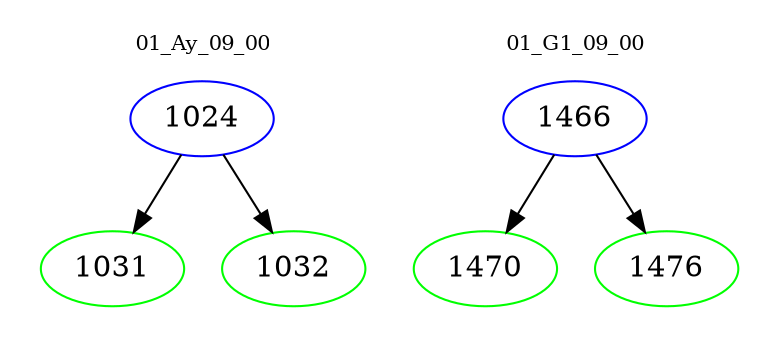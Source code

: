 digraph{
subgraph cluster_0 {
color = white
label = "01_Ay_09_00";
fontsize=10;
T0_1024 [label="1024", color="blue"]
T0_1024 -> T0_1031 [color="black"]
T0_1031 [label="1031", color="green"]
T0_1024 -> T0_1032 [color="black"]
T0_1032 [label="1032", color="green"]
}
subgraph cluster_1 {
color = white
label = "01_G1_09_00";
fontsize=10;
T1_1466 [label="1466", color="blue"]
T1_1466 -> T1_1470 [color="black"]
T1_1470 [label="1470", color="green"]
T1_1466 -> T1_1476 [color="black"]
T1_1476 [label="1476", color="green"]
}
}
